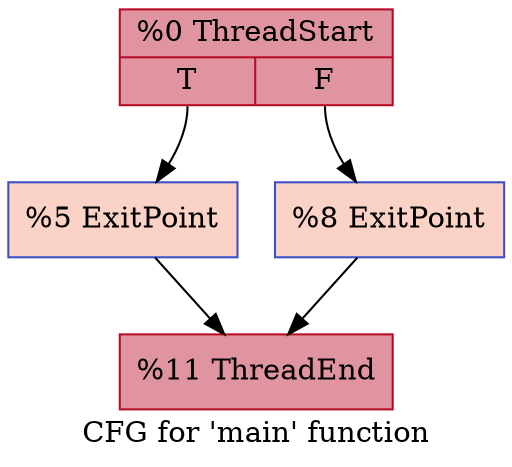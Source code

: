 digraph "CFG for 'main' function" {
	label="CFG for 'main' function";

	Node0x562517de6d00 [shape=record,color="#b70d28ff", style=filled, fillcolor="#b70d2870",label="{%0 ThreadStart|{<s0>T|<s1>F}}"];
	Node0x562517de6d00:s0 -> Node0x562517de7120;
	Node0x562517de6d00:s1 -> Node0x562517de7170;
	Node0x562517de7120 [shape=record,color="#3d50c3ff", style=filled, fillcolor="#f59c7d70",label="{%5 ExitPoint}"];
	Node0x562517de7120 -> Node0x562517de78f0;
	Node0x562517de7170 [shape=record,color="#3d50c3ff", style=filled, fillcolor="#f59c7d70",label="{%8 ExitPoint}"];
	Node0x562517de7170 -> Node0x562517de78f0;
	Node0x562517de78f0 [shape=record,color="#b70d28ff", style=filled, fillcolor="#b70d2870",label="{%11 ThreadEnd}"];
}
